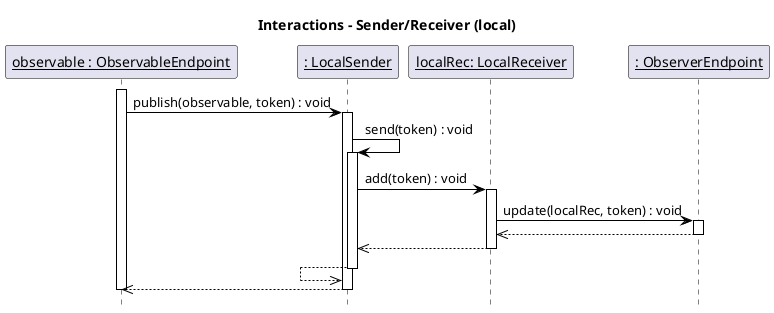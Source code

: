 @startuml

skinparam sequenceLifeLineBorderColor black
skinparam sequenceArrowColor black
skinparam sequenceActorBorderColor black
skinparam sequenceLifeLineBorderColor black
skinparam sequenceParticipantBorderColor black
skinparam sequenceBoxLineColor black

hide footbox

title Interactions - Sender/Receiver (local)


participant "<u>observable : ObservableEndpoint</u>" as ObservableEndpoint

participant "<u>: LocalSender</u>" as LocalSender
participant "<u>localRec: LocalReceiver</u>" as LocalReceiver
participant "<u>: ObserverEndpoint</u>" as LocalObserverEndpoint


activate ObservableEndpoint
ObservableEndpoint -> LocalSender                         ++ : publish(observable, token) : void
  LocalSender -> LocalSender                              ++ : send(token) : void
    LocalSender -> LocalReceiver                          ++ : add(token) : void
      LocalReceiver -> LocalObserverEndpoint              ++ : update(localRec, token) : void
      LocalReceiver <<-- LocalObserverEndpoint            --
    LocalSender <<-- LocalReceiver                        --
  LocalSender <<-- LocalSender                            --
ObservableEndpoint <<-- LocalSender                       --
deactivate ObservableEndpoint


@enduml
